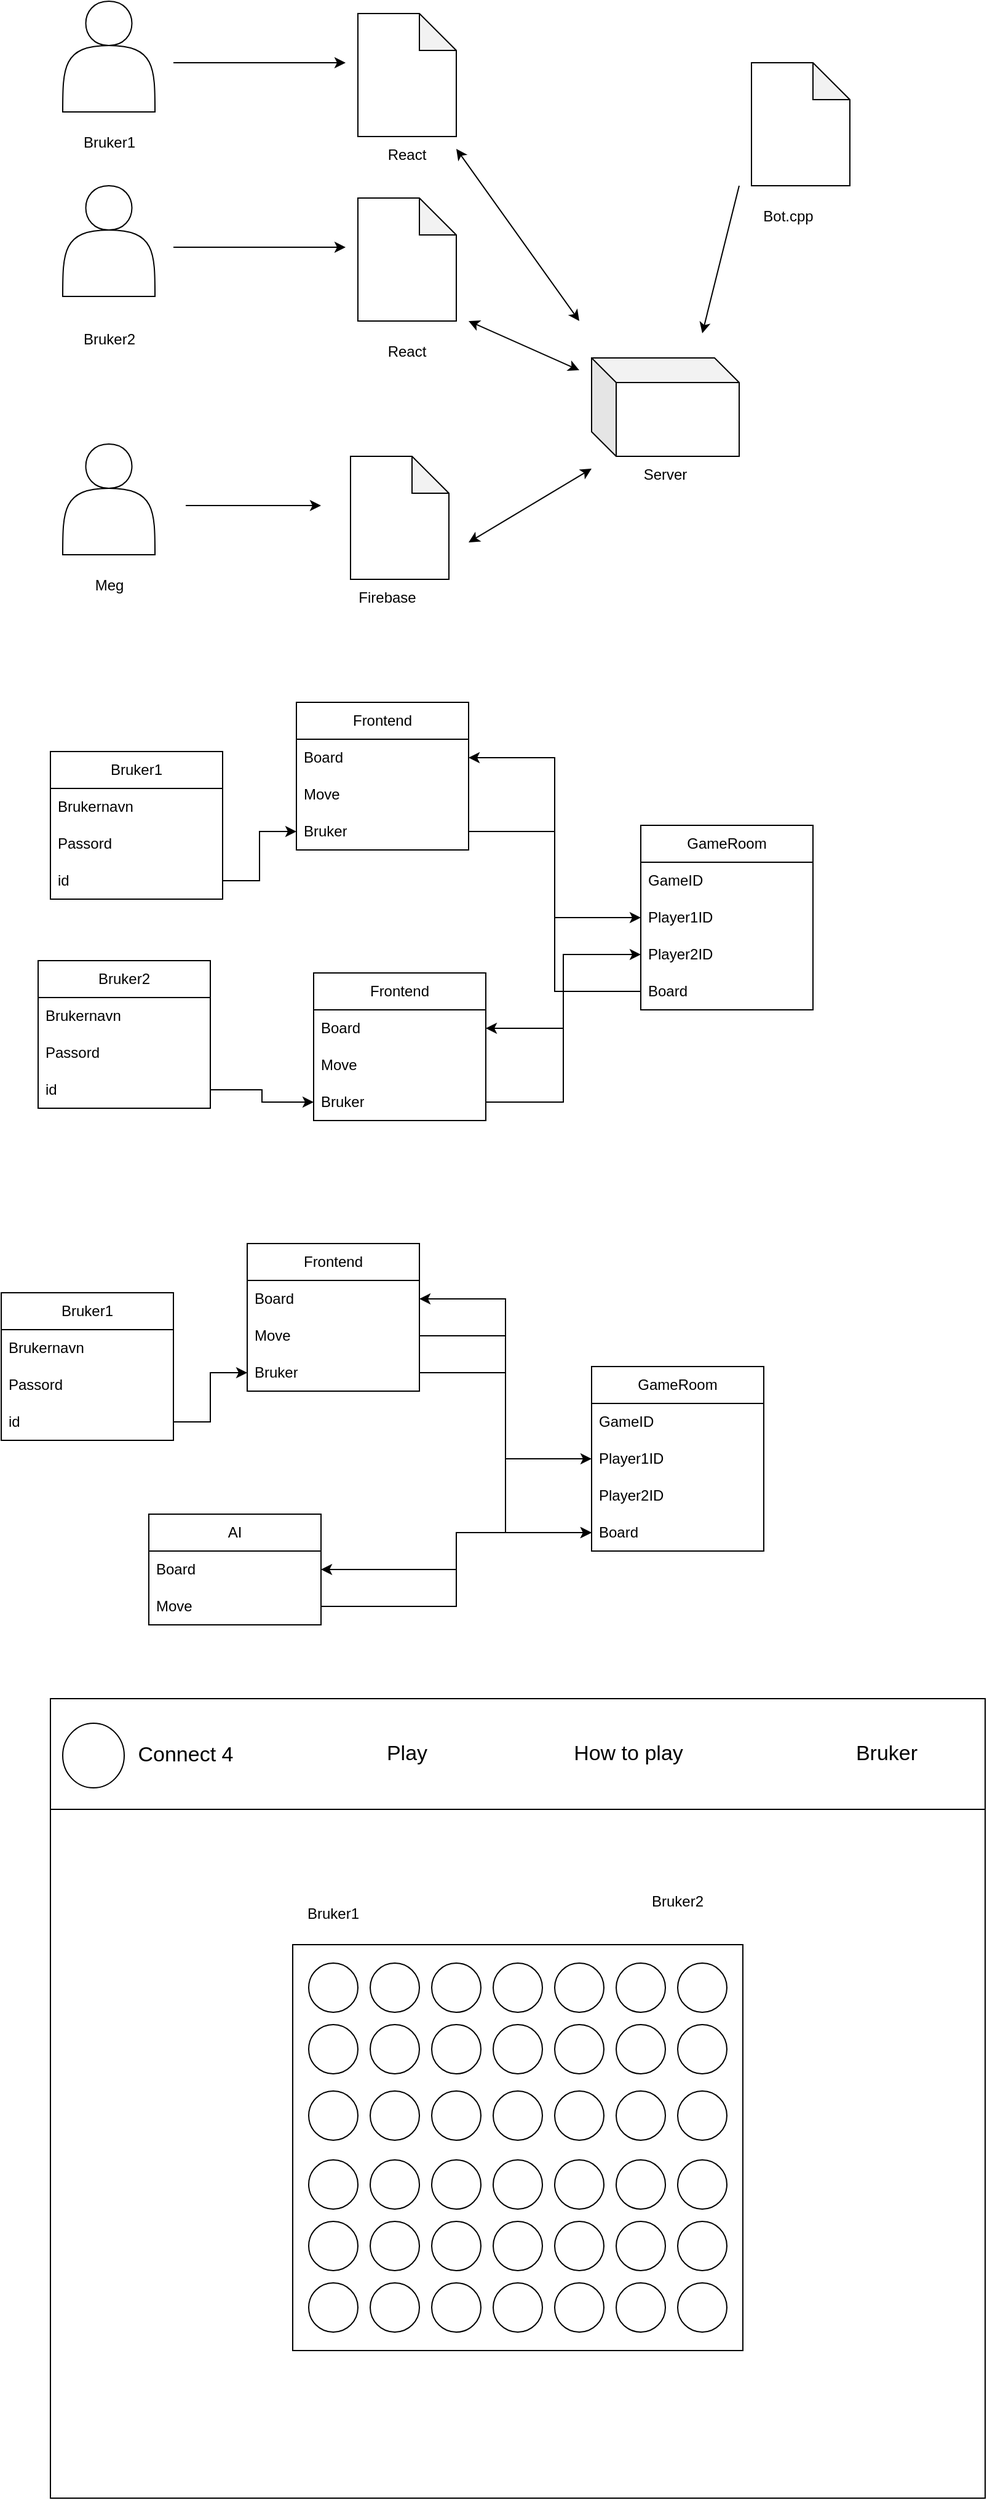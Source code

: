 <mxfile version="24.0.6" type="github">
  <diagram name="Page-1" id="3--Iqgmd6CmRDouDWdKg">
    <mxGraphModel dx="1093" dy="694" grid="1" gridSize="10" guides="1" tooltips="1" connect="1" arrows="1" fold="1" page="1" pageScale="1" pageWidth="827" pageHeight="1169" math="0" shadow="0">
      <root>
        <mxCell id="0" />
        <mxCell id="1" parent="0" />
        <mxCell id="C-q-gXYCXygW1UySJLNP-4" value="" style="endArrow=classic;html=1;rounded=0;" edge="1" parent="1">
          <mxGeometry width="50" height="50" relative="1" as="geometry">
            <mxPoint x="190" y="240" as="sourcePoint" />
            <mxPoint x="330" y="240" as="targetPoint" />
          </mxGeometry>
        </mxCell>
        <mxCell id="C-q-gXYCXygW1UySJLNP-5" value="" style="shape=cube;whiteSpace=wrap;html=1;boundedLbl=1;backgroundOutline=1;darkOpacity=0.05;darkOpacity2=0.1;" vertex="1" parent="1">
          <mxGeometry x="530" y="330" width="120" height="80" as="geometry" />
        </mxCell>
        <mxCell id="C-q-gXYCXygW1UySJLNP-7" value="" style="shape=note;whiteSpace=wrap;html=1;backgroundOutline=1;darkOpacity=0.05;" vertex="1" parent="1">
          <mxGeometry x="340" y="200" width="80" height="100" as="geometry" />
        </mxCell>
        <mxCell id="C-q-gXYCXygW1UySJLNP-9" value="" style="shape=actor;whiteSpace=wrap;html=1;" vertex="1" parent="1">
          <mxGeometry x="100" y="400" width="75" height="90" as="geometry" />
        </mxCell>
        <mxCell id="C-q-gXYCXygW1UySJLNP-10" value="" style="shape=actor;whiteSpace=wrap;html=1;" vertex="1" parent="1">
          <mxGeometry x="100" y="190" width="75" height="90" as="geometry" />
        </mxCell>
        <mxCell id="C-q-gXYCXygW1UySJLNP-11" value="" style="shape=note;whiteSpace=wrap;html=1;backgroundOutline=1;darkOpacity=0.05;" vertex="1" parent="1">
          <mxGeometry x="334" y="410" width="80" height="100" as="geometry" />
        </mxCell>
        <mxCell id="C-q-gXYCXygW1UySJLNP-13" value="" style="endArrow=classic;html=1;rounded=0;" edge="1" parent="1">
          <mxGeometry width="50" height="50" relative="1" as="geometry">
            <mxPoint x="200" y="450" as="sourcePoint" />
            <mxPoint x="310" y="450" as="targetPoint" />
          </mxGeometry>
        </mxCell>
        <mxCell id="C-q-gXYCXygW1UySJLNP-15" value="Bruker2" style="text;html=1;align=center;verticalAlign=middle;whiteSpace=wrap;rounded=0;" vertex="1" parent="1">
          <mxGeometry x="107.5" y="300" width="60" height="30" as="geometry" />
        </mxCell>
        <mxCell id="C-q-gXYCXygW1UySJLNP-16" value="Meg" style="text;html=1;align=center;verticalAlign=middle;whiteSpace=wrap;rounded=0;" vertex="1" parent="1">
          <mxGeometry x="107.5" y="500" width="60" height="30" as="geometry" />
        </mxCell>
        <mxCell id="C-q-gXYCXygW1UySJLNP-17" value="React" style="text;html=1;align=center;verticalAlign=middle;whiteSpace=wrap;rounded=0;" vertex="1" parent="1">
          <mxGeometry x="350" y="310" width="60" height="30" as="geometry" />
        </mxCell>
        <mxCell id="C-q-gXYCXygW1UySJLNP-19" value="" style="shape=note;whiteSpace=wrap;html=1;backgroundOutline=1;darkOpacity=0.05;" vertex="1" parent="1">
          <mxGeometry x="660" y="90" width="80" height="100" as="geometry" />
        </mxCell>
        <mxCell id="C-q-gXYCXygW1UySJLNP-21" value="Bot.cpp" style="text;html=1;align=center;verticalAlign=middle;whiteSpace=wrap;rounded=0;" vertex="1" parent="1">
          <mxGeometry x="660" y="200" width="60" height="30" as="geometry" />
        </mxCell>
        <mxCell id="C-q-gXYCXygW1UySJLNP-23" value="" style="endArrow=classic;html=1;rounded=0;" edge="1" parent="1">
          <mxGeometry width="50" height="50" relative="1" as="geometry">
            <mxPoint x="190" y="90" as="sourcePoint" />
            <mxPoint x="330" y="90" as="targetPoint" />
          </mxGeometry>
        </mxCell>
        <mxCell id="C-q-gXYCXygW1UySJLNP-24" value="" style="shape=note;whiteSpace=wrap;html=1;backgroundOutline=1;darkOpacity=0.05;" vertex="1" parent="1">
          <mxGeometry x="340" y="50" width="80" height="100" as="geometry" />
        </mxCell>
        <mxCell id="C-q-gXYCXygW1UySJLNP-25" value="" style="shape=actor;whiteSpace=wrap;html=1;" vertex="1" parent="1">
          <mxGeometry x="100" y="40" width="75" height="90" as="geometry" />
        </mxCell>
        <mxCell id="C-q-gXYCXygW1UySJLNP-26" value="Bruker1" style="text;html=1;align=center;verticalAlign=middle;whiteSpace=wrap;rounded=0;" vertex="1" parent="1">
          <mxGeometry x="107.5" y="140" width="60" height="30" as="geometry" />
        </mxCell>
        <mxCell id="C-q-gXYCXygW1UySJLNP-27" value="React" style="text;html=1;align=center;verticalAlign=middle;whiteSpace=wrap;rounded=0;" vertex="1" parent="1">
          <mxGeometry x="350" y="150" width="60" height="30" as="geometry" />
        </mxCell>
        <mxCell id="C-q-gXYCXygW1UySJLNP-28" value="Firebase" style="text;html=1;align=center;verticalAlign=middle;whiteSpace=wrap;rounded=0;" vertex="1" parent="1">
          <mxGeometry x="334" y="510" width="60" height="30" as="geometry" />
        </mxCell>
        <mxCell id="C-q-gXYCXygW1UySJLNP-30" value="" style="endArrow=classic;html=1;rounded=0;" edge="1" parent="1">
          <mxGeometry width="50" height="50" relative="1" as="geometry">
            <mxPoint x="650" y="190" as="sourcePoint" />
            <mxPoint x="620" y="310" as="targetPoint" />
          </mxGeometry>
        </mxCell>
        <mxCell id="C-q-gXYCXygW1UySJLNP-32" value="Server" style="text;html=1;align=center;verticalAlign=middle;whiteSpace=wrap;rounded=0;" vertex="1" parent="1">
          <mxGeometry x="560" y="410" width="60" height="30" as="geometry" />
        </mxCell>
        <mxCell id="C-q-gXYCXygW1UySJLNP-34" value="" style="endArrow=classic;startArrow=classic;html=1;rounded=0;" edge="1" parent="1">
          <mxGeometry width="50" height="50" relative="1" as="geometry">
            <mxPoint x="420" y="160" as="sourcePoint" />
            <mxPoint x="520" y="300" as="targetPoint" />
          </mxGeometry>
        </mxCell>
        <mxCell id="C-q-gXYCXygW1UySJLNP-35" value="" style="endArrow=classic;startArrow=classic;html=1;rounded=0;" edge="1" parent="1">
          <mxGeometry width="50" height="50" relative="1" as="geometry">
            <mxPoint x="430" y="300" as="sourcePoint" />
            <mxPoint x="520" y="340" as="targetPoint" />
          </mxGeometry>
        </mxCell>
        <mxCell id="C-q-gXYCXygW1UySJLNP-36" value="" style="endArrow=classic;startArrow=classic;html=1;rounded=0;" edge="1" parent="1">
          <mxGeometry width="50" height="50" relative="1" as="geometry">
            <mxPoint x="430" y="480" as="sourcePoint" />
            <mxPoint x="530" y="420" as="targetPoint" />
          </mxGeometry>
        </mxCell>
        <mxCell id="C-q-gXYCXygW1UySJLNP-39" value="Bruker1" style="swimlane;fontStyle=0;childLayout=stackLayout;horizontal=1;startSize=30;horizontalStack=0;resizeParent=1;resizeParentMax=0;resizeLast=0;collapsible=1;marginBottom=0;whiteSpace=wrap;html=1;" vertex="1" parent="1">
          <mxGeometry x="90" y="650" width="140" height="120" as="geometry" />
        </mxCell>
        <mxCell id="C-q-gXYCXygW1UySJLNP-40" value="Brukernavn" style="text;strokeColor=none;fillColor=none;align=left;verticalAlign=middle;spacingLeft=4;spacingRight=4;overflow=hidden;points=[[0,0.5],[1,0.5]];portConstraint=eastwest;rotatable=0;whiteSpace=wrap;html=1;" vertex="1" parent="C-q-gXYCXygW1UySJLNP-39">
          <mxGeometry y="30" width="140" height="30" as="geometry" />
        </mxCell>
        <mxCell id="C-q-gXYCXygW1UySJLNP-41" value="Passord" style="text;strokeColor=none;fillColor=none;align=left;verticalAlign=middle;spacingLeft=4;spacingRight=4;overflow=hidden;points=[[0,0.5],[1,0.5]];portConstraint=eastwest;rotatable=0;whiteSpace=wrap;html=1;" vertex="1" parent="C-q-gXYCXygW1UySJLNP-39">
          <mxGeometry y="60" width="140" height="30" as="geometry" />
        </mxCell>
        <mxCell id="C-q-gXYCXygW1UySJLNP-42" value="id" style="text;strokeColor=none;fillColor=none;align=left;verticalAlign=middle;spacingLeft=4;spacingRight=4;overflow=hidden;points=[[0,0.5],[1,0.5]];portConstraint=eastwest;rotatable=0;whiteSpace=wrap;html=1;" vertex="1" parent="C-q-gXYCXygW1UySJLNP-39">
          <mxGeometry y="90" width="140" height="30" as="geometry" />
        </mxCell>
        <mxCell id="C-q-gXYCXygW1UySJLNP-43" value="Bruker2" style="swimlane;fontStyle=0;childLayout=stackLayout;horizontal=1;startSize=30;horizontalStack=0;resizeParent=1;resizeParentMax=0;resizeLast=0;collapsible=1;marginBottom=0;whiteSpace=wrap;html=1;" vertex="1" parent="1">
          <mxGeometry x="80" y="820" width="140" height="120" as="geometry" />
        </mxCell>
        <mxCell id="C-q-gXYCXygW1UySJLNP-44" value="Brukernavn" style="text;strokeColor=none;fillColor=none;align=left;verticalAlign=middle;spacingLeft=4;spacingRight=4;overflow=hidden;points=[[0,0.5],[1,0.5]];portConstraint=eastwest;rotatable=0;whiteSpace=wrap;html=1;" vertex="1" parent="C-q-gXYCXygW1UySJLNP-43">
          <mxGeometry y="30" width="140" height="30" as="geometry" />
        </mxCell>
        <mxCell id="C-q-gXYCXygW1UySJLNP-45" value="Passord" style="text;strokeColor=none;fillColor=none;align=left;verticalAlign=middle;spacingLeft=4;spacingRight=4;overflow=hidden;points=[[0,0.5],[1,0.5]];portConstraint=eastwest;rotatable=0;whiteSpace=wrap;html=1;" vertex="1" parent="C-q-gXYCXygW1UySJLNP-43">
          <mxGeometry y="60" width="140" height="30" as="geometry" />
        </mxCell>
        <mxCell id="C-q-gXYCXygW1UySJLNP-46" value="id" style="text;strokeColor=none;fillColor=none;align=left;verticalAlign=middle;spacingLeft=4;spacingRight=4;overflow=hidden;points=[[0,0.5],[1,0.5]];portConstraint=eastwest;rotatable=0;whiteSpace=wrap;html=1;" vertex="1" parent="C-q-gXYCXygW1UySJLNP-43">
          <mxGeometry y="90" width="140" height="30" as="geometry" />
        </mxCell>
        <mxCell id="C-q-gXYCXygW1UySJLNP-47" value="GameRoom" style="swimlane;fontStyle=0;childLayout=stackLayout;horizontal=1;startSize=30;horizontalStack=0;resizeParent=1;resizeParentMax=0;resizeLast=0;collapsible=1;marginBottom=0;whiteSpace=wrap;html=1;" vertex="1" parent="1">
          <mxGeometry x="570" y="710" width="140" height="150" as="geometry" />
        </mxCell>
        <mxCell id="C-q-gXYCXygW1UySJLNP-48" value="GameID" style="text;strokeColor=none;fillColor=none;align=left;verticalAlign=middle;spacingLeft=4;spacingRight=4;overflow=hidden;points=[[0,0.5],[1,0.5]];portConstraint=eastwest;rotatable=0;whiteSpace=wrap;html=1;" vertex="1" parent="C-q-gXYCXygW1UySJLNP-47">
          <mxGeometry y="30" width="140" height="30" as="geometry" />
        </mxCell>
        <mxCell id="C-q-gXYCXygW1UySJLNP-49" value="Player1ID" style="text;strokeColor=none;fillColor=none;align=left;verticalAlign=middle;spacingLeft=4;spacingRight=4;overflow=hidden;points=[[0,0.5],[1,0.5]];portConstraint=eastwest;rotatable=0;whiteSpace=wrap;html=1;" vertex="1" parent="C-q-gXYCXygW1UySJLNP-47">
          <mxGeometry y="60" width="140" height="30" as="geometry" />
        </mxCell>
        <mxCell id="C-q-gXYCXygW1UySJLNP-50" value="Player2ID" style="text;strokeColor=none;fillColor=none;align=left;verticalAlign=middle;spacingLeft=4;spacingRight=4;overflow=hidden;points=[[0,0.5],[1,0.5]];portConstraint=eastwest;rotatable=0;whiteSpace=wrap;html=1;" vertex="1" parent="C-q-gXYCXygW1UySJLNP-47">
          <mxGeometry y="90" width="140" height="30" as="geometry" />
        </mxCell>
        <mxCell id="C-q-gXYCXygW1UySJLNP-53" value="Board" style="text;strokeColor=none;fillColor=none;align=left;verticalAlign=middle;spacingLeft=4;spacingRight=4;overflow=hidden;points=[[0,0.5],[1,0.5]];portConstraint=eastwest;rotatable=0;whiteSpace=wrap;html=1;" vertex="1" parent="C-q-gXYCXygW1UySJLNP-47">
          <mxGeometry y="120" width="140" height="30" as="geometry" />
        </mxCell>
        <mxCell id="C-q-gXYCXygW1UySJLNP-56" value="Frontend" style="swimlane;fontStyle=0;childLayout=stackLayout;horizontal=1;startSize=30;horizontalStack=0;resizeParent=1;resizeParentMax=0;resizeLast=0;collapsible=1;marginBottom=0;whiteSpace=wrap;html=1;" vertex="1" parent="1">
          <mxGeometry x="290" y="610" width="140" height="120" as="geometry" />
        </mxCell>
        <mxCell id="C-q-gXYCXygW1UySJLNP-57" value="Board" style="text;strokeColor=none;fillColor=none;align=left;verticalAlign=middle;spacingLeft=4;spacingRight=4;overflow=hidden;points=[[0,0.5],[1,0.5]];portConstraint=eastwest;rotatable=0;whiteSpace=wrap;html=1;" vertex="1" parent="C-q-gXYCXygW1UySJLNP-56">
          <mxGeometry y="30" width="140" height="30" as="geometry" />
        </mxCell>
        <mxCell id="C-q-gXYCXygW1UySJLNP-59" value="Move" style="text;strokeColor=none;fillColor=none;align=left;verticalAlign=middle;spacingLeft=4;spacingRight=4;overflow=hidden;points=[[0,0.5],[1,0.5]];portConstraint=eastwest;rotatable=0;whiteSpace=wrap;html=1;" vertex="1" parent="C-q-gXYCXygW1UySJLNP-56">
          <mxGeometry y="60" width="140" height="30" as="geometry" />
        </mxCell>
        <mxCell id="C-q-gXYCXygW1UySJLNP-60" value="Bruker" style="text;strokeColor=none;fillColor=none;align=left;verticalAlign=middle;spacingLeft=4;spacingRight=4;overflow=hidden;points=[[0,0.5],[1,0.5]];portConstraint=eastwest;rotatable=0;whiteSpace=wrap;html=1;" vertex="1" parent="C-q-gXYCXygW1UySJLNP-56">
          <mxGeometry y="90" width="140" height="30" as="geometry" />
        </mxCell>
        <mxCell id="C-q-gXYCXygW1UySJLNP-61" style="edgeStyle=orthogonalEdgeStyle;rounded=0;orthogonalLoop=1;jettySize=auto;html=1;" edge="1" parent="1" source="C-q-gXYCXygW1UySJLNP-42" target="C-q-gXYCXygW1UySJLNP-60">
          <mxGeometry relative="1" as="geometry" />
        </mxCell>
        <mxCell id="C-q-gXYCXygW1UySJLNP-63" style="edgeStyle=orthogonalEdgeStyle;rounded=0;orthogonalLoop=1;jettySize=auto;html=1;exitX=0;exitY=0.5;exitDx=0;exitDy=0;entryX=1;entryY=0.5;entryDx=0;entryDy=0;" edge="1" parent="1" source="C-q-gXYCXygW1UySJLNP-53" target="C-q-gXYCXygW1UySJLNP-57">
          <mxGeometry relative="1" as="geometry" />
        </mxCell>
        <mxCell id="C-q-gXYCXygW1UySJLNP-64" value="Frontend" style="swimlane;fontStyle=0;childLayout=stackLayout;horizontal=1;startSize=30;horizontalStack=0;resizeParent=1;resizeParentMax=0;resizeLast=0;collapsible=1;marginBottom=0;whiteSpace=wrap;html=1;" vertex="1" parent="1">
          <mxGeometry x="304" y="830" width="140" height="120" as="geometry" />
        </mxCell>
        <mxCell id="C-q-gXYCXygW1UySJLNP-65" value="Board" style="text;strokeColor=none;fillColor=none;align=left;verticalAlign=middle;spacingLeft=4;spacingRight=4;overflow=hidden;points=[[0,0.5],[1,0.5]];portConstraint=eastwest;rotatable=0;whiteSpace=wrap;html=1;" vertex="1" parent="C-q-gXYCXygW1UySJLNP-64">
          <mxGeometry y="30" width="140" height="30" as="geometry" />
        </mxCell>
        <mxCell id="C-q-gXYCXygW1UySJLNP-66" value="Move" style="text;strokeColor=none;fillColor=none;align=left;verticalAlign=middle;spacingLeft=4;spacingRight=4;overflow=hidden;points=[[0,0.5],[1,0.5]];portConstraint=eastwest;rotatable=0;whiteSpace=wrap;html=1;" vertex="1" parent="C-q-gXYCXygW1UySJLNP-64">
          <mxGeometry y="60" width="140" height="30" as="geometry" />
        </mxCell>
        <mxCell id="C-q-gXYCXygW1UySJLNP-67" value="Bruker" style="text;strokeColor=none;fillColor=none;align=left;verticalAlign=middle;spacingLeft=4;spacingRight=4;overflow=hidden;points=[[0,0.5],[1,0.5]];portConstraint=eastwest;rotatable=0;whiteSpace=wrap;html=1;" vertex="1" parent="C-q-gXYCXygW1UySJLNP-64">
          <mxGeometry y="90" width="140" height="30" as="geometry" />
        </mxCell>
        <mxCell id="C-q-gXYCXygW1UySJLNP-71" style="edgeStyle=orthogonalEdgeStyle;rounded=0;orthogonalLoop=1;jettySize=auto;html=1;exitX=1;exitY=0.5;exitDx=0;exitDy=0;entryX=0;entryY=0.5;entryDx=0;entryDy=0;" edge="1" parent="1" source="C-q-gXYCXygW1UySJLNP-46" target="C-q-gXYCXygW1UySJLNP-67">
          <mxGeometry relative="1" as="geometry" />
        </mxCell>
        <mxCell id="C-q-gXYCXygW1UySJLNP-72" style="edgeStyle=orthogonalEdgeStyle;rounded=0;orthogonalLoop=1;jettySize=auto;html=1;exitX=1;exitY=0.5;exitDx=0;exitDy=0;entryX=0;entryY=0.5;entryDx=0;entryDy=0;" edge="1" parent="1" source="C-q-gXYCXygW1UySJLNP-60" target="C-q-gXYCXygW1UySJLNP-49">
          <mxGeometry relative="1" as="geometry" />
        </mxCell>
        <mxCell id="C-q-gXYCXygW1UySJLNP-91" style="edgeStyle=orthogonalEdgeStyle;rounded=0;orthogonalLoop=1;jettySize=auto;html=1;exitX=1;exitY=0.5;exitDx=0;exitDy=0;" edge="1" parent="1" source="C-q-gXYCXygW1UySJLNP-67" target="C-q-gXYCXygW1UySJLNP-50">
          <mxGeometry relative="1" as="geometry" />
        </mxCell>
        <mxCell id="C-q-gXYCXygW1UySJLNP-104" value="Bruker1" style="swimlane;fontStyle=0;childLayout=stackLayout;horizontal=1;startSize=30;horizontalStack=0;resizeParent=1;resizeParentMax=0;resizeLast=0;collapsible=1;marginBottom=0;whiteSpace=wrap;html=1;" vertex="1" parent="1">
          <mxGeometry x="50" y="1090" width="140" height="120" as="geometry" />
        </mxCell>
        <mxCell id="C-q-gXYCXygW1UySJLNP-105" value="Brukernavn" style="text;strokeColor=none;fillColor=none;align=left;verticalAlign=middle;spacingLeft=4;spacingRight=4;overflow=hidden;points=[[0,0.5],[1,0.5]];portConstraint=eastwest;rotatable=0;whiteSpace=wrap;html=1;" vertex="1" parent="C-q-gXYCXygW1UySJLNP-104">
          <mxGeometry y="30" width="140" height="30" as="geometry" />
        </mxCell>
        <mxCell id="C-q-gXYCXygW1UySJLNP-106" value="Passord" style="text;strokeColor=none;fillColor=none;align=left;verticalAlign=middle;spacingLeft=4;spacingRight=4;overflow=hidden;points=[[0,0.5],[1,0.5]];portConstraint=eastwest;rotatable=0;whiteSpace=wrap;html=1;" vertex="1" parent="C-q-gXYCXygW1UySJLNP-104">
          <mxGeometry y="60" width="140" height="30" as="geometry" />
        </mxCell>
        <mxCell id="C-q-gXYCXygW1UySJLNP-107" value="id" style="text;strokeColor=none;fillColor=none;align=left;verticalAlign=middle;spacingLeft=4;spacingRight=4;overflow=hidden;points=[[0,0.5],[1,0.5]];portConstraint=eastwest;rotatable=0;whiteSpace=wrap;html=1;" vertex="1" parent="C-q-gXYCXygW1UySJLNP-104">
          <mxGeometry y="90" width="140" height="30" as="geometry" />
        </mxCell>
        <mxCell id="C-q-gXYCXygW1UySJLNP-108" value="GameRoom" style="swimlane;fontStyle=0;childLayout=stackLayout;horizontal=1;startSize=30;horizontalStack=0;resizeParent=1;resizeParentMax=0;resizeLast=0;collapsible=1;marginBottom=0;whiteSpace=wrap;html=1;" vertex="1" parent="1">
          <mxGeometry x="530" y="1150" width="140" height="150" as="geometry" />
        </mxCell>
        <mxCell id="C-q-gXYCXygW1UySJLNP-109" value="GameID" style="text;strokeColor=none;fillColor=none;align=left;verticalAlign=middle;spacingLeft=4;spacingRight=4;overflow=hidden;points=[[0,0.5],[1,0.5]];portConstraint=eastwest;rotatable=0;whiteSpace=wrap;html=1;" vertex="1" parent="C-q-gXYCXygW1UySJLNP-108">
          <mxGeometry y="30" width="140" height="30" as="geometry" />
        </mxCell>
        <mxCell id="C-q-gXYCXygW1UySJLNP-110" value="Player1ID" style="text;strokeColor=none;fillColor=none;align=left;verticalAlign=middle;spacingLeft=4;spacingRight=4;overflow=hidden;points=[[0,0.5],[1,0.5]];portConstraint=eastwest;rotatable=0;whiteSpace=wrap;html=1;" vertex="1" parent="C-q-gXYCXygW1UySJLNP-108">
          <mxGeometry y="60" width="140" height="30" as="geometry" />
        </mxCell>
        <mxCell id="C-q-gXYCXygW1UySJLNP-111" value="Player2ID" style="text;strokeColor=none;fillColor=none;align=left;verticalAlign=middle;spacingLeft=4;spacingRight=4;overflow=hidden;points=[[0,0.5],[1,0.5]];portConstraint=eastwest;rotatable=0;whiteSpace=wrap;html=1;" vertex="1" parent="C-q-gXYCXygW1UySJLNP-108">
          <mxGeometry y="90" width="140" height="30" as="geometry" />
        </mxCell>
        <mxCell id="C-q-gXYCXygW1UySJLNP-112" value="Board" style="text;strokeColor=none;fillColor=none;align=left;verticalAlign=middle;spacingLeft=4;spacingRight=4;overflow=hidden;points=[[0,0.5],[1,0.5]];portConstraint=eastwest;rotatable=0;whiteSpace=wrap;html=1;" vertex="1" parent="C-q-gXYCXygW1UySJLNP-108">
          <mxGeometry y="120" width="140" height="30" as="geometry" />
        </mxCell>
        <mxCell id="C-q-gXYCXygW1UySJLNP-113" value="Frontend" style="swimlane;fontStyle=0;childLayout=stackLayout;horizontal=1;startSize=30;horizontalStack=0;resizeParent=1;resizeParentMax=0;resizeLast=0;collapsible=1;marginBottom=0;whiteSpace=wrap;html=1;" vertex="1" parent="1">
          <mxGeometry x="250" y="1050" width="140" height="120" as="geometry" />
        </mxCell>
        <mxCell id="C-q-gXYCXygW1UySJLNP-114" value="Board" style="text;strokeColor=none;fillColor=none;align=left;verticalAlign=middle;spacingLeft=4;spacingRight=4;overflow=hidden;points=[[0,0.5],[1,0.5]];portConstraint=eastwest;rotatable=0;whiteSpace=wrap;html=1;" vertex="1" parent="C-q-gXYCXygW1UySJLNP-113">
          <mxGeometry y="30" width="140" height="30" as="geometry" />
        </mxCell>
        <mxCell id="C-q-gXYCXygW1UySJLNP-115" value="Move" style="text;strokeColor=none;fillColor=none;align=left;verticalAlign=middle;spacingLeft=4;spacingRight=4;overflow=hidden;points=[[0,0.5],[1,0.5]];portConstraint=eastwest;rotatable=0;whiteSpace=wrap;html=1;" vertex="1" parent="C-q-gXYCXygW1UySJLNP-113">
          <mxGeometry y="60" width="140" height="30" as="geometry" />
        </mxCell>
        <mxCell id="C-q-gXYCXygW1UySJLNP-116" value="Bruker" style="text;strokeColor=none;fillColor=none;align=left;verticalAlign=middle;spacingLeft=4;spacingRight=4;overflow=hidden;points=[[0,0.5],[1,0.5]];portConstraint=eastwest;rotatable=0;whiteSpace=wrap;html=1;" vertex="1" parent="C-q-gXYCXygW1UySJLNP-113">
          <mxGeometry y="90" width="140" height="30" as="geometry" />
        </mxCell>
        <mxCell id="C-q-gXYCXygW1UySJLNP-117" style="edgeStyle=orthogonalEdgeStyle;rounded=0;orthogonalLoop=1;jettySize=auto;html=1;" edge="1" parent="1" source="C-q-gXYCXygW1UySJLNP-107" target="C-q-gXYCXygW1UySJLNP-116">
          <mxGeometry relative="1" as="geometry" />
        </mxCell>
        <mxCell id="C-q-gXYCXygW1UySJLNP-118" style="edgeStyle=orthogonalEdgeStyle;rounded=0;orthogonalLoop=1;jettySize=auto;html=1;exitX=0;exitY=0.5;exitDx=0;exitDy=0;entryX=1;entryY=0.5;entryDx=0;entryDy=0;" edge="1" parent="1" source="C-q-gXYCXygW1UySJLNP-112" target="C-q-gXYCXygW1UySJLNP-114">
          <mxGeometry relative="1" as="geometry" />
        </mxCell>
        <mxCell id="C-q-gXYCXygW1UySJLNP-119" style="edgeStyle=orthogonalEdgeStyle;rounded=0;orthogonalLoop=1;jettySize=auto;html=1;exitX=1;exitY=0.5;exitDx=0;exitDy=0;entryX=0;entryY=0.5;entryDx=0;entryDy=0;" edge="1" parent="1" source="C-q-gXYCXygW1UySJLNP-116" target="C-q-gXYCXygW1UySJLNP-110">
          <mxGeometry relative="1" as="geometry" />
        </mxCell>
        <mxCell id="C-q-gXYCXygW1UySJLNP-120" value="AI" style="swimlane;fontStyle=0;childLayout=stackLayout;horizontal=1;startSize=30;horizontalStack=0;resizeParent=1;resizeParentMax=0;resizeLast=0;collapsible=1;marginBottom=0;whiteSpace=wrap;html=1;" vertex="1" parent="1">
          <mxGeometry x="170" y="1270" width="140" height="90" as="geometry" />
        </mxCell>
        <mxCell id="C-q-gXYCXygW1UySJLNP-121" value="Board" style="text;strokeColor=none;fillColor=none;align=left;verticalAlign=middle;spacingLeft=4;spacingRight=4;overflow=hidden;points=[[0,0.5],[1,0.5]];portConstraint=eastwest;rotatable=0;whiteSpace=wrap;html=1;" vertex="1" parent="C-q-gXYCXygW1UySJLNP-120">
          <mxGeometry y="30" width="140" height="30" as="geometry" />
        </mxCell>
        <mxCell id="C-q-gXYCXygW1UySJLNP-122" value="Move" style="text;strokeColor=none;fillColor=none;align=left;verticalAlign=middle;spacingLeft=4;spacingRight=4;overflow=hidden;points=[[0,0.5],[1,0.5]];portConstraint=eastwest;rotatable=0;whiteSpace=wrap;html=1;" vertex="1" parent="C-q-gXYCXygW1UySJLNP-120">
          <mxGeometry y="60" width="140" height="30" as="geometry" />
        </mxCell>
        <mxCell id="C-q-gXYCXygW1UySJLNP-127" style="edgeStyle=orthogonalEdgeStyle;rounded=0;orthogonalLoop=1;jettySize=auto;html=1;exitX=0;exitY=0.5;exitDx=0;exitDy=0;entryX=1;entryY=0.5;entryDx=0;entryDy=0;" edge="1" parent="1" source="C-q-gXYCXygW1UySJLNP-112" target="C-q-gXYCXygW1UySJLNP-121">
          <mxGeometry relative="1" as="geometry" />
        </mxCell>
        <mxCell id="C-q-gXYCXygW1UySJLNP-128" style="edgeStyle=orthogonalEdgeStyle;rounded=0;orthogonalLoop=1;jettySize=auto;html=1;exitX=1;exitY=0.5;exitDx=0;exitDy=0;" edge="1" parent="1" source="C-q-gXYCXygW1UySJLNP-122" target="C-q-gXYCXygW1UySJLNP-112">
          <mxGeometry relative="1" as="geometry" />
        </mxCell>
        <mxCell id="C-q-gXYCXygW1UySJLNP-129" style="edgeStyle=orthogonalEdgeStyle;rounded=0;orthogonalLoop=1;jettySize=auto;html=1;exitX=1;exitY=0.5;exitDx=0;exitDy=0;" edge="1" parent="1" source="C-q-gXYCXygW1UySJLNP-115" target="C-q-gXYCXygW1UySJLNP-112">
          <mxGeometry relative="1" as="geometry" />
        </mxCell>
        <mxCell id="C-q-gXYCXygW1UySJLNP-131" style="edgeStyle=orthogonalEdgeStyle;rounded=0;orthogonalLoop=1;jettySize=auto;html=1;exitX=0;exitY=0.5;exitDx=0;exitDy=0;entryX=1;entryY=0.5;entryDx=0;entryDy=0;" edge="1" parent="1" source="C-q-gXYCXygW1UySJLNP-53" target="C-q-gXYCXygW1UySJLNP-65">
          <mxGeometry relative="1" as="geometry" />
        </mxCell>
        <mxCell id="C-q-gXYCXygW1UySJLNP-134" value="" style="rounded=0;whiteSpace=wrap;html=1;" vertex="1" parent="1">
          <mxGeometry x="90" y="1420" width="760" height="650" as="geometry" />
        </mxCell>
        <mxCell id="C-q-gXYCXygW1UySJLNP-135" value="" style="rounded=0;whiteSpace=wrap;html=1;" vertex="1" parent="1">
          <mxGeometry x="90" y="1420" width="760" height="90" as="geometry" />
        </mxCell>
        <mxCell id="C-q-gXYCXygW1UySJLNP-137" value="" style="rounded=0;whiteSpace=wrap;html=1;" vertex="1" parent="1">
          <mxGeometry x="287" y="1620" width="366" height="330" as="geometry" />
        </mxCell>
        <mxCell id="C-q-gXYCXygW1UySJLNP-138" value="" style="ellipse;whiteSpace=wrap;html=1;" vertex="1" parent="1">
          <mxGeometry x="300" y="1635" width="40" height="40" as="geometry" />
        </mxCell>
        <mxCell id="C-q-gXYCXygW1UySJLNP-144" value="" style="ellipse;whiteSpace=wrap;html=1;" vertex="1" parent="1">
          <mxGeometry x="350" y="1635" width="40" height="40" as="geometry" />
        </mxCell>
        <mxCell id="C-q-gXYCXygW1UySJLNP-145" value="" style="ellipse;whiteSpace=wrap;html=1;" vertex="1" parent="1">
          <mxGeometry x="400" y="1635" width="40" height="40" as="geometry" />
        </mxCell>
        <mxCell id="C-q-gXYCXygW1UySJLNP-152" value="" style="ellipse;whiteSpace=wrap;html=1;" vertex="1" parent="1">
          <mxGeometry x="450" y="1635" width="40" height="40" as="geometry" />
        </mxCell>
        <mxCell id="C-q-gXYCXygW1UySJLNP-153" value="" style="ellipse;whiteSpace=wrap;html=1;" vertex="1" parent="1">
          <mxGeometry x="500" y="1635" width="40" height="40" as="geometry" />
        </mxCell>
        <mxCell id="C-q-gXYCXygW1UySJLNP-154" value="" style="ellipse;whiteSpace=wrap;html=1;" vertex="1" parent="1">
          <mxGeometry x="550" y="1635" width="40" height="40" as="geometry" />
        </mxCell>
        <mxCell id="C-q-gXYCXygW1UySJLNP-157" value="" style="ellipse;whiteSpace=wrap;html=1;" vertex="1" parent="1">
          <mxGeometry x="600" y="1635" width="40" height="40" as="geometry" />
        </mxCell>
        <mxCell id="C-q-gXYCXygW1UySJLNP-158" value="" style="ellipse;whiteSpace=wrap;html=1;" vertex="1" parent="1">
          <mxGeometry x="300" y="1685" width="40" height="40" as="geometry" />
        </mxCell>
        <mxCell id="C-q-gXYCXygW1UySJLNP-159" value="" style="ellipse;whiteSpace=wrap;html=1;" vertex="1" parent="1">
          <mxGeometry x="350" y="1685" width="40" height="40" as="geometry" />
        </mxCell>
        <mxCell id="C-q-gXYCXygW1UySJLNP-160" value="" style="ellipse;whiteSpace=wrap;html=1;" vertex="1" parent="1">
          <mxGeometry x="400" y="1685" width="40" height="40" as="geometry" />
        </mxCell>
        <mxCell id="C-q-gXYCXygW1UySJLNP-161" value="" style="ellipse;whiteSpace=wrap;html=1;" vertex="1" parent="1">
          <mxGeometry x="450" y="1685" width="40" height="40" as="geometry" />
        </mxCell>
        <mxCell id="C-q-gXYCXygW1UySJLNP-162" value="" style="ellipse;whiteSpace=wrap;html=1;" vertex="1" parent="1">
          <mxGeometry x="500" y="1685" width="40" height="40" as="geometry" />
        </mxCell>
        <mxCell id="C-q-gXYCXygW1UySJLNP-163" value="" style="ellipse;whiteSpace=wrap;html=1;" vertex="1" parent="1">
          <mxGeometry x="550" y="1685" width="40" height="40" as="geometry" />
        </mxCell>
        <mxCell id="C-q-gXYCXygW1UySJLNP-164" value="" style="ellipse;whiteSpace=wrap;html=1;" vertex="1" parent="1">
          <mxGeometry x="600" y="1685" width="40" height="40" as="geometry" />
        </mxCell>
        <mxCell id="C-q-gXYCXygW1UySJLNP-165" value="" style="ellipse;whiteSpace=wrap;html=1;" vertex="1" parent="1">
          <mxGeometry x="300" y="1739" width="40" height="40" as="geometry" />
        </mxCell>
        <mxCell id="C-q-gXYCXygW1UySJLNP-166" value="" style="ellipse;whiteSpace=wrap;html=1;" vertex="1" parent="1">
          <mxGeometry x="350" y="1739" width="40" height="40" as="geometry" />
        </mxCell>
        <mxCell id="C-q-gXYCXygW1UySJLNP-167" value="" style="ellipse;whiteSpace=wrap;html=1;" vertex="1" parent="1">
          <mxGeometry x="400" y="1739" width="40" height="40" as="geometry" />
        </mxCell>
        <mxCell id="C-q-gXYCXygW1UySJLNP-168" value="" style="ellipse;whiteSpace=wrap;html=1;" vertex="1" parent="1">
          <mxGeometry x="450" y="1739" width="40" height="40" as="geometry" />
        </mxCell>
        <mxCell id="C-q-gXYCXygW1UySJLNP-169" value="" style="ellipse;whiteSpace=wrap;html=1;" vertex="1" parent="1">
          <mxGeometry x="500" y="1739" width="40" height="40" as="geometry" />
        </mxCell>
        <mxCell id="C-q-gXYCXygW1UySJLNP-170" value="" style="ellipse;whiteSpace=wrap;html=1;" vertex="1" parent="1">
          <mxGeometry x="550" y="1739" width="40" height="40" as="geometry" />
        </mxCell>
        <mxCell id="C-q-gXYCXygW1UySJLNP-171" value="" style="ellipse;whiteSpace=wrap;html=1;" vertex="1" parent="1">
          <mxGeometry x="600" y="1739" width="40" height="40" as="geometry" />
        </mxCell>
        <mxCell id="C-q-gXYCXygW1UySJLNP-172" value="" style="ellipse;whiteSpace=wrap;html=1;" vertex="1" parent="1">
          <mxGeometry x="300" y="1795" width="40" height="40" as="geometry" />
        </mxCell>
        <mxCell id="C-q-gXYCXygW1UySJLNP-173" value="" style="ellipse;whiteSpace=wrap;html=1;" vertex="1" parent="1">
          <mxGeometry x="350" y="1795" width="40" height="40" as="geometry" />
        </mxCell>
        <mxCell id="C-q-gXYCXygW1UySJLNP-174" value="" style="ellipse;whiteSpace=wrap;html=1;" vertex="1" parent="1">
          <mxGeometry x="400" y="1795" width="40" height="40" as="geometry" />
        </mxCell>
        <mxCell id="C-q-gXYCXygW1UySJLNP-175" value="" style="ellipse;whiteSpace=wrap;html=1;" vertex="1" parent="1">
          <mxGeometry x="450" y="1795" width="40" height="40" as="geometry" />
        </mxCell>
        <mxCell id="C-q-gXYCXygW1UySJLNP-176" value="" style="ellipse;whiteSpace=wrap;html=1;" vertex="1" parent="1">
          <mxGeometry x="500" y="1795" width="40" height="40" as="geometry" />
        </mxCell>
        <mxCell id="C-q-gXYCXygW1UySJLNP-177" value="" style="ellipse;whiteSpace=wrap;html=1;" vertex="1" parent="1">
          <mxGeometry x="550" y="1795" width="40" height="40" as="geometry" />
        </mxCell>
        <mxCell id="C-q-gXYCXygW1UySJLNP-178" value="" style="ellipse;whiteSpace=wrap;html=1;" vertex="1" parent="1">
          <mxGeometry x="600" y="1795" width="40" height="40" as="geometry" />
        </mxCell>
        <mxCell id="C-q-gXYCXygW1UySJLNP-179" value="" style="ellipse;whiteSpace=wrap;html=1;" vertex="1" parent="1">
          <mxGeometry x="300" y="1845" width="40" height="40" as="geometry" />
        </mxCell>
        <mxCell id="C-q-gXYCXygW1UySJLNP-180" value="" style="ellipse;whiteSpace=wrap;html=1;" vertex="1" parent="1">
          <mxGeometry x="350" y="1845" width="40" height="40" as="geometry" />
        </mxCell>
        <mxCell id="C-q-gXYCXygW1UySJLNP-181" value="" style="ellipse;whiteSpace=wrap;html=1;" vertex="1" parent="1">
          <mxGeometry x="400" y="1845" width="40" height="40" as="geometry" />
        </mxCell>
        <mxCell id="C-q-gXYCXygW1UySJLNP-182" value="" style="ellipse;whiteSpace=wrap;html=1;" vertex="1" parent="1">
          <mxGeometry x="450" y="1845" width="40" height="40" as="geometry" />
        </mxCell>
        <mxCell id="C-q-gXYCXygW1UySJLNP-183" value="" style="ellipse;whiteSpace=wrap;html=1;" vertex="1" parent="1">
          <mxGeometry x="500" y="1845" width="40" height="40" as="geometry" />
        </mxCell>
        <mxCell id="C-q-gXYCXygW1UySJLNP-184" value="" style="ellipse;whiteSpace=wrap;html=1;" vertex="1" parent="1">
          <mxGeometry x="550" y="1845" width="40" height="40" as="geometry" />
        </mxCell>
        <mxCell id="C-q-gXYCXygW1UySJLNP-185" value="" style="ellipse;whiteSpace=wrap;html=1;" vertex="1" parent="1">
          <mxGeometry x="600" y="1845" width="40" height="40" as="geometry" />
        </mxCell>
        <mxCell id="C-q-gXYCXygW1UySJLNP-186" value="" style="ellipse;whiteSpace=wrap;html=1;" vertex="1" parent="1">
          <mxGeometry x="300" y="1895" width="40" height="40" as="geometry" />
        </mxCell>
        <mxCell id="C-q-gXYCXygW1UySJLNP-187" value="" style="ellipse;whiteSpace=wrap;html=1;" vertex="1" parent="1">
          <mxGeometry x="350" y="1895" width="40" height="40" as="geometry" />
        </mxCell>
        <mxCell id="C-q-gXYCXygW1UySJLNP-188" value="" style="ellipse;whiteSpace=wrap;html=1;" vertex="1" parent="1">
          <mxGeometry x="400" y="1895" width="40" height="40" as="geometry" />
        </mxCell>
        <mxCell id="C-q-gXYCXygW1UySJLNP-189" value="" style="ellipse;whiteSpace=wrap;html=1;" vertex="1" parent="1">
          <mxGeometry x="450" y="1895" width="40" height="40" as="geometry" />
        </mxCell>
        <mxCell id="C-q-gXYCXygW1UySJLNP-190" value="" style="ellipse;whiteSpace=wrap;html=1;" vertex="1" parent="1">
          <mxGeometry x="500" y="1895" width="40" height="40" as="geometry" />
        </mxCell>
        <mxCell id="C-q-gXYCXygW1UySJLNP-191" value="" style="ellipse;whiteSpace=wrap;html=1;" vertex="1" parent="1">
          <mxGeometry x="550" y="1895" width="40" height="40" as="geometry" />
        </mxCell>
        <mxCell id="C-q-gXYCXygW1UySJLNP-192" value="" style="ellipse;whiteSpace=wrap;html=1;" vertex="1" parent="1">
          <mxGeometry x="600" y="1895" width="40" height="40" as="geometry" />
        </mxCell>
        <mxCell id="C-q-gXYCXygW1UySJLNP-201" value="&lt;font style=&quot;font-size: 17px;&quot;&gt;Connect 4&lt;/font&gt;" style="text;html=1;align=center;verticalAlign=middle;whiteSpace=wrap;rounded=0;" vertex="1" parent="1">
          <mxGeometry x="150" y="1440" width="100" height="52.5" as="geometry" />
        </mxCell>
        <mxCell id="C-q-gXYCXygW1UySJLNP-202" value="" style="ellipse;whiteSpace=wrap;html=1;" vertex="1" parent="1">
          <mxGeometry x="100" y="1440" width="50" height="52.5" as="geometry" />
        </mxCell>
        <mxCell id="C-q-gXYCXygW1UySJLNP-204" value="&lt;span style=&quot;font-size: 17px;&quot;&gt;Play&lt;/span&gt;" style="text;html=1;align=center;verticalAlign=middle;whiteSpace=wrap;rounded=0;" vertex="1" parent="1">
          <mxGeometry x="330" y="1438.75" width="100" height="52.5" as="geometry" />
        </mxCell>
        <mxCell id="C-q-gXYCXygW1UySJLNP-205" value="&lt;span style=&quot;font-size: 17px;&quot;&gt;How to play&lt;/span&gt;" style="text;html=1;align=center;verticalAlign=middle;whiteSpace=wrap;rounded=0;" vertex="1" parent="1">
          <mxGeometry x="510" y="1438.75" width="100" height="52.5" as="geometry" />
        </mxCell>
        <mxCell id="C-q-gXYCXygW1UySJLNP-207" value="&lt;span style=&quot;font-size: 17px;&quot;&gt;Bruker&lt;/span&gt;" style="text;html=1;align=center;verticalAlign=middle;whiteSpace=wrap;rounded=0;" vertex="1" parent="1">
          <mxGeometry x="720" y="1438.75" width="100" height="52.5" as="geometry" />
        </mxCell>
        <mxCell id="C-q-gXYCXygW1UySJLNP-212" value="Bruker1" style="text;html=1;align=center;verticalAlign=middle;whiteSpace=wrap;rounded=0;" vertex="1" parent="1">
          <mxGeometry x="290" y="1580" width="60" height="30" as="geometry" />
        </mxCell>
        <mxCell id="C-q-gXYCXygW1UySJLNP-214" value="Bruker2" style="text;html=1;align=center;verticalAlign=middle;whiteSpace=wrap;rounded=0;" vertex="1" parent="1">
          <mxGeometry x="570" y="1570" width="60" height="30" as="geometry" />
        </mxCell>
      </root>
    </mxGraphModel>
  </diagram>
</mxfile>
